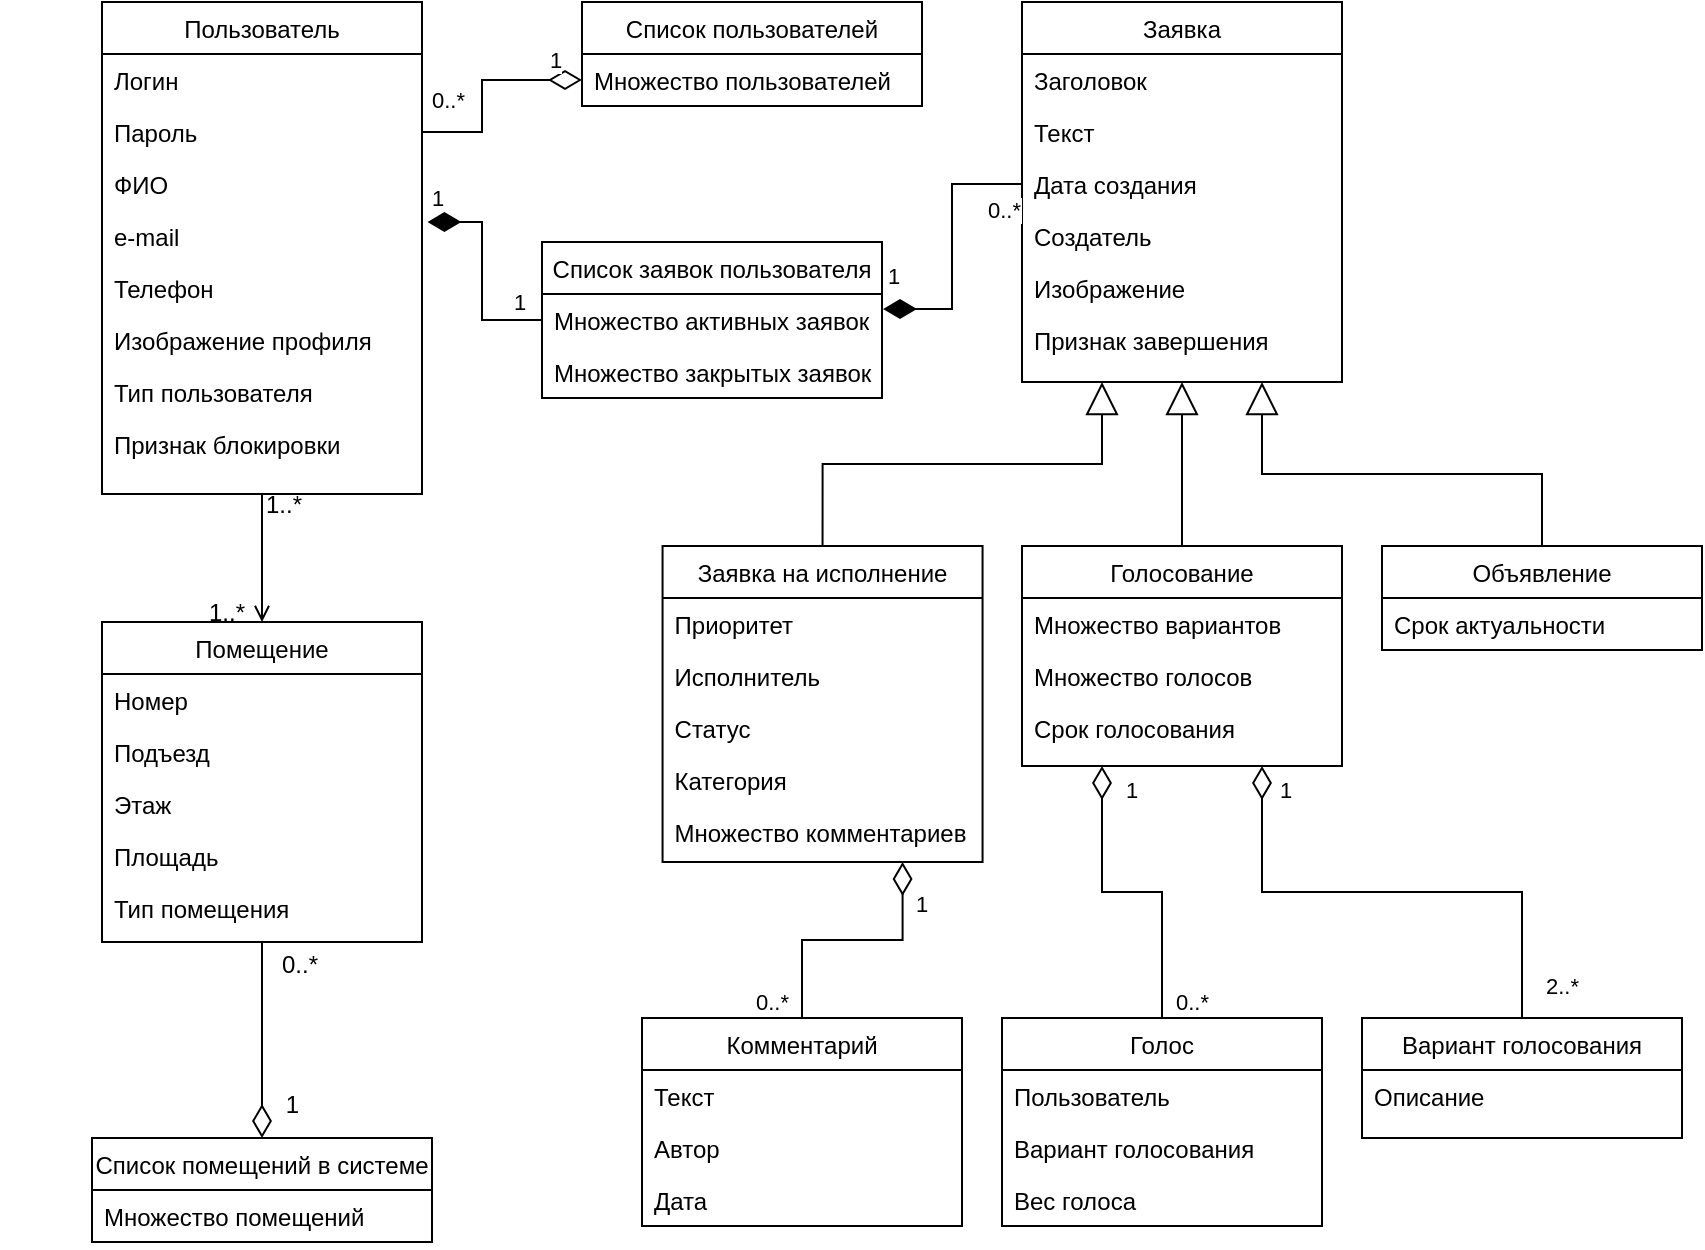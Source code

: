 <mxfile version="15.5.9" type="device"><diagram id="C5RBs43oDa-KdzZeNtuy" name="Page-1"><mxGraphModel dx="1038" dy="537" grid="1" gridSize="10" guides="1" tooltips="1" connect="1" arrows="1" fold="1" page="1" pageScale="1" pageWidth="827" pageHeight="1169" math="0" shadow="0"><root><mxCell id="WIyWlLk6GJQsqaUBKTNV-0"/><mxCell id="WIyWlLk6GJQsqaUBKTNV-1" parent="WIyWlLk6GJQsqaUBKTNV-0"/><mxCell id="zkfFHV4jXpPFQw0GAbJ--0" value="Пользователь" style="swimlane;fontStyle=0;align=center;verticalAlign=top;childLayout=stackLayout;horizontal=1;startSize=26;horizontalStack=0;resizeParent=1;resizeLast=0;collapsible=1;marginBottom=0;rounded=0;shadow=0;strokeWidth=1;" parent="WIyWlLk6GJQsqaUBKTNV-1" vertex="1"><mxGeometry x="220" y="90" width="160" height="246" as="geometry"><mxRectangle x="230" y="140" width="160" height="26" as="alternateBounds"/></mxGeometry></mxCell><mxCell id="zkfFHV4jXpPFQw0GAbJ--1" value="Логин" style="text;align=left;verticalAlign=top;spacingLeft=4;spacingRight=4;overflow=hidden;rotatable=0;points=[[0,0.5],[1,0.5]];portConstraint=eastwest;" parent="zkfFHV4jXpPFQw0GAbJ--0" vertex="1"><mxGeometry y="26" width="160" height="26" as="geometry"/></mxCell><mxCell id="zkfFHV4jXpPFQw0GAbJ--2" value="Пароль" style="text;align=left;verticalAlign=top;spacingLeft=4;spacingRight=4;overflow=hidden;rotatable=0;points=[[0,0.5],[1,0.5]];portConstraint=eastwest;rounded=0;shadow=0;html=0;" parent="zkfFHV4jXpPFQw0GAbJ--0" vertex="1"><mxGeometry y="52" width="160" height="26" as="geometry"/></mxCell><mxCell id="zkfFHV4jXpPFQw0GAbJ--3" value="ФИО" style="text;align=left;verticalAlign=top;spacingLeft=4;spacingRight=4;overflow=hidden;rotatable=0;points=[[0,0.5],[1,0.5]];portConstraint=eastwest;rounded=0;shadow=0;html=0;" parent="zkfFHV4jXpPFQw0GAbJ--0" vertex="1"><mxGeometry y="78" width="160" height="26" as="geometry"/></mxCell><mxCell id="PWEfcePKDjto7k3oHJlc-5" value="e-mail" style="text;align=left;verticalAlign=top;spacingLeft=4;spacingRight=4;overflow=hidden;rotatable=0;points=[[0,0.5],[1,0.5]];portConstraint=eastwest;rounded=0;shadow=0;html=0;" parent="zkfFHV4jXpPFQw0GAbJ--0" vertex="1"><mxGeometry y="104" width="160" height="26" as="geometry"/></mxCell><mxCell id="PWEfcePKDjto7k3oHJlc-6" value="Телефон" style="text;align=left;verticalAlign=top;spacingLeft=4;spacingRight=4;overflow=hidden;rotatable=0;points=[[0,0.5],[1,0.5]];portConstraint=eastwest;rounded=0;shadow=0;html=0;" parent="zkfFHV4jXpPFQw0GAbJ--0" vertex="1"><mxGeometry y="130" width="160" height="26" as="geometry"/></mxCell><mxCell id="PWEfcePKDjto7k3oHJlc-7" value="Изображение профиля" style="text;align=left;verticalAlign=top;spacingLeft=4;spacingRight=4;overflow=hidden;rotatable=0;points=[[0,0.5],[1,0.5]];portConstraint=eastwest;rounded=0;shadow=0;html=0;" parent="zkfFHV4jXpPFQw0GAbJ--0" vertex="1"><mxGeometry y="156" width="160" height="26" as="geometry"/></mxCell><mxCell id="PWEfcePKDjto7k3oHJlc-8" value="Тип пользователя" style="text;align=left;verticalAlign=top;spacingLeft=4;spacingRight=4;overflow=hidden;rotatable=0;points=[[0,0.5],[1,0.5]];portConstraint=eastwest;rounded=0;shadow=0;html=0;" parent="zkfFHV4jXpPFQw0GAbJ--0" vertex="1"><mxGeometry y="182" width="160" height="26" as="geometry"/></mxCell><mxCell id="YcxK1FXCp1I12a0cblu3-1" value="Признак блокировки" style="text;align=left;verticalAlign=top;spacingLeft=4;spacingRight=4;overflow=hidden;rotatable=0;points=[[0,0.5],[1,0.5]];portConstraint=eastwest;rounded=0;shadow=0;html=0;" parent="zkfFHV4jXpPFQw0GAbJ--0" vertex="1"><mxGeometry y="208" width="160" height="26" as="geometry"/></mxCell><mxCell id="zkfFHV4jXpPFQw0GAbJ--17" value="Помещение" style="swimlane;fontStyle=0;align=center;verticalAlign=top;childLayout=stackLayout;horizontal=1;startSize=26;horizontalStack=0;resizeParent=1;resizeLast=0;collapsible=1;marginBottom=0;rounded=0;shadow=0;strokeWidth=1;" parent="WIyWlLk6GJQsqaUBKTNV-1" vertex="1"><mxGeometry x="220" y="400" width="160" height="160" as="geometry"><mxRectangle x="550" y="140" width="160" height="26" as="alternateBounds"/></mxGeometry></mxCell><mxCell id="zkfFHV4jXpPFQw0GAbJ--18" value="Номер" style="text;align=left;verticalAlign=top;spacingLeft=4;spacingRight=4;overflow=hidden;rotatable=0;points=[[0,0.5],[1,0.5]];portConstraint=eastwest;" parent="zkfFHV4jXpPFQw0GAbJ--17" vertex="1"><mxGeometry y="26" width="160" height="26" as="geometry"/></mxCell><mxCell id="PWEfcePKDjto7k3oHJlc-2" value="Подъезд" style="text;align=left;verticalAlign=top;spacingLeft=4;spacingRight=4;overflow=hidden;rotatable=0;points=[[0,0.5],[1,0.5]];portConstraint=eastwest;" parent="zkfFHV4jXpPFQw0GAbJ--17" vertex="1"><mxGeometry y="52" width="160" height="26" as="geometry"/></mxCell><mxCell id="zkfFHV4jXpPFQw0GAbJ--19" value="Этаж" style="text;align=left;verticalAlign=top;spacingLeft=4;spacingRight=4;overflow=hidden;rotatable=0;points=[[0,0.5],[1,0.5]];portConstraint=eastwest;rounded=0;shadow=0;html=0;" parent="zkfFHV4jXpPFQw0GAbJ--17" vertex="1"><mxGeometry y="78" width="160" height="26" as="geometry"/></mxCell><mxCell id="zkfFHV4jXpPFQw0GAbJ--20" value="Площадь" style="text;align=left;verticalAlign=top;spacingLeft=4;spacingRight=4;overflow=hidden;rotatable=0;points=[[0,0.5],[1,0.5]];portConstraint=eastwest;rounded=0;shadow=0;html=0;" parent="zkfFHV4jXpPFQw0GAbJ--17" vertex="1"><mxGeometry y="104" width="160" height="26" as="geometry"/></mxCell><mxCell id="zkfFHV4jXpPFQw0GAbJ--21" value="Тип помещения" style="text;align=left;verticalAlign=top;spacingLeft=4;spacingRight=4;overflow=hidden;rotatable=0;points=[[0,0.5],[1,0.5]];portConstraint=eastwest;rounded=0;shadow=0;html=0;" parent="zkfFHV4jXpPFQw0GAbJ--17" vertex="1"><mxGeometry y="130" width="160" height="26" as="geometry"/></mxCell><mxCell id="zkfFHV4jXpPFQw0GAbJ--26" value="" style="endArrow=open;shadow=0;strokeWidth=1;rounded=0;endFill=1;edgeStyle=elbowEdgeStyle;elbow=vertical;" parent="WIyWlLk6GJQsqaUBKTNV-1" source="zkfFHV4jXpPFQw0GAbJ--0" target="zkfFHV4jXpPFQw0GAbJ--17" edge="1"><mxGeometry x="0.5" y="41" relative="1" as="geometry"><mxPoint x="380" y="192" as="sourcePoint"/><mxPoint x="540" y="192" as="targetPoint"/><mxPoint x="-40" y="32" as="offset"/></mxGeometry></mxCell><mxCell id="zkfFHV4jXpPFQw0GAbJ--27" value="1..*" style="resizable=0;align=left;verticalAlign=bottom;labelBackgroundColor=none;fontSize=12;" parent="zkfFHV4jXpPFQw0GAbJ--26" connectable="0" vertex="1"><mxGeometry x="-1" relative="1" as="geometry"><mxPoint y="14" as="offset"/></mxGeometry></mxCell><mxCell id="zkfFHV4jXpPFQw0GAbJ--28" value="1..*" style="resizable=0;align=right;verticalAlign=bottom;labelBackgroundColor=none;fontSize=12;" parent="zkfFHV4jXpPFQw0GAbJ--26" connectable="0" vertex="1"><mxGeometry x="1" relative="1" as="geometry"><mxPoint x="-7" y="4" as="offset"/></mxGeometry></mxCell><mxCell id="PWEfcePKDjto7k3oHJlc-9" value="Заявка" style="swimlane;fontStyle=0;align=center;verticalAlign=top;childLayout=stackLayout;horizontal=1;startSize=26;horizontalStack=0;resizeParent=1;resizeLast=0;collapsible=1;marginBottom=0;rounded=0;shadow=0;strokeWidth=1;" parent="WIyWlLk6GJQsqaUBKTNV-1" vertex="1"><mxGeometry x="680" y="90" width="160" height="190" as="geometry"><mxRectangle x="230" y="140" width="160" height="26" as="alternateBounds"/></mxGeometry></mxCell><mxCell id="PWEfcePKDjto7k3oHJlc-10" value="Заголовок" style="text;align=left;verticalAlign=top;spacingLeft=4;spacingRight=4;overflow=hidden;rotatable=0;points=[[0,0.5],[1,0.5]];portConstraint=eastwest;" parent="PWEfcePKDjto7k3oHJlc-9" vertex="1"><mxGeometry y="26" width="160" height="26" as="geometry"/></mxCell><mxCell id="PWEfcePKDjto7k3oHJlc-11" value="Текст" style="text;align=left;verticalAlign=top;spacingLeft=4;spacingRight=4;overflow=hidden;rotatable=0;points=[[0,0.5],[1,0.5]];portConstraint=eastwest;rounded=0;shadow=0;html=0;" parent="PWEfcePKDjto7k3oHJlc-9" vertex="1"><mxGeometry y="52" width="160" height="26" as="geometry"/></mxCell><mxCell id="PWEfcePKDjto7k3oHJlc-12" value="Дата создания" style="text;align=left;verticalAlign=top;spacingLeft=4;spacingRight=4;overflow=hidden;rotatable=0;points=[[0,0.5],[1,0.5]];portConstraint=eastwest;rounded=0;shadow=0;html=0;" parent="PWEfcePKDjto7k3oHJlc-9" vertex="1"><mxGeometry y="78" width="160" height="26" as="geometry"/></mxCell><mxCell id="PWEfcePKDjto7k3oHJlc-14" value="Создатель" style="text;align=left;verticalAlign=top;spacingLeft=4;spacingRight=4;overflow=hidden;rotatable=0;points=[[0,0.5],[1,0.5]];portConstraint=eastwest;rounded=0;shadow=0;html=0;" parent="PWEfcePKDjto7k3oHJlc-9" vertex="1"><mxGeometry y="104" width="160" height="26" as="geometry"/></mxCell><mxCell id="PWEfcePKDjto7k3oHJlc-95" value="Изображение" style="text;align=left;verticalAlign=top;spacingLeft=4;spacingRight=4;overflow=hidden;rotatable=0;points=[[0,0.5],[1,0.5]];portConstraint=eastwest;rounded=0;shadow=0;html=0;" parent="PWEfcePKDjto7k3oHJlc-9" vertex="1"><mxGeometry y="130" width="160" height="26" as="geometry"/></mxCell><mxCell id="PWEfcePKDjto7k3oHJlc-69" value="Признак завершения" style="text;align=left;verticalAlign=top;spacingLeft=4;spacingRight=4;overflow=hidden;rotatable=0;points=[[0,0.5],[1,0.5]];portConstraint=eastwest;rounded=0;shadow=0;html=0;" parent="PWEfcePKDjto7k3oHJlc-9" vertex="1"><mxGeometry y="156" width="160" height="26" as="geometry"/></mxCell><mxCell id="PWEfcePKDjto7k3oHJlc-20" value="Список заявок пользователя" style="swimlane;fontStyle=0;childLayout=stackLayout;horizontal=1;startSize=26;fillColor=none;horizontalStack=0;resizeParent=1;resizeParentMax=0;resizeLast=0;collapsible=1;marginBottom=0;" parent="WIyWlLk6GJQsqaUBKTNV-1" vertex="1"><mxGeometry x="440" y="210" width="170" height="78" as="geometry"/></mxCell><mxCell id="PWEfcePKDjto7k3oHJlc-21" value="Множество активных заявок" style="text;strokeColor=none;fillColor=none;align=left;verticalAlign=top;spacingLeft=4;spacingRight=4;overflow=hidden;rotatable=0;points=[[0,0.5],[1,0.5]];portConstraint=eastwest;" parent="PWEfcePKDjto7k3oHJlc-20" vertex="1"><mxGeometry y="26" width="170" height="26" as="geometry"/></mxCell><mxCell id="YcxK1FXCp1I12a0cblu3-0" value="Множество закрытых заявок" style="text;strokeColor=none;fillColor=none;align=left;verticalAlign=top;spacingLeft=4;spacingRight=4;overflow=hidden;rotatable=0;points=[[0,0.5],[1,0.5]];portConstraint=eastwest;" parent="PWEfcePKDjto7k3oHJlc-20" vertex="1"><mxGeometry y="52" width="170" height="26" as="geometry"/></mxCell><mxCell id="PWEfcePKDjto7k3oHJlc-19" value="1" style="endArrow=none;html=1;endSize=12;startArrow=diamondThin;startSize=14;startFill=1;edgeStyle=orthogonalEdgeStyle;align=left;verticalAlign=bottom;rounded=0;exitX=1.017;exitY=0.231;exitDx=0;exitDy=0;exitPerimeter=0;endFill=0;" parent="WIyWlLk6GJQsqaUBKTNV-1" source="PWEfcePKDjto7k3oHJlc-5" target="PWEfcePKDjto7k3oHJlc-21" edge="1"><mxGeometry x="-1" y="3" relative="1" as="geometry"><mxPoint x="380" y="130" as="sourcePoint"/><mxPoint x="540" y="130" as="targetPoint"/></mxGeometry></mxCell><mxCell id="PWEfcePKDjto7k3oHJlc-28" value="" style="endArrow=none;endFill=0;html=1;edgeStyle=orthogonalEdgeStyle;align=left;verticalAlign=top;rounded=0;entryX=0;entryY=0.5;entryDx=0;entryDy=0;exitX=1.003;exitY=0.289;exitDx=0;exitDy=0;exitPerimeter=0;startArrow=diamondThin;startFill=1;startSize=14;" parent="WIyWlLk6GJQsqaUBKTNV-1" source="PWEfcePKDjto7k3oHJlc-21" target="PWEfcePKDjto7k3oHJlc-12" edge="1"><mxGeometry x="-1" relative="1" as="geometry"><mxPoint x="480" y="260" as="sourcePoint"/><mxPoint x="675.52" y="226.236" as="targetPoint"/></mxGeometry></mxCell><mxCell id="PWEfcePKDjto7k3oHJlc-29" value="1" style="edgeLabel;resizable=0;html=1;align=left;verticalAlign=bottom;" parent="PWEfcePKDjto7k3oHJlc-28" connectable="0" vertex="1"><mxGeometry x="-1" relative="1" as="geometry"><mxPoint y="-8" as="offset"/></mxGeometry></mxCell><mxCell id="PWEfcePKDjto7k3oHJlc-30" value="0..*" style="edgeLabel;resizable=0;html=1;align=left;verticalAlign=bottom;" parent="WIyWlLk6GJQsqaUBKTNV-1" connectable="0" vertex="1"><mxGeometry x="660" y="185" as="geometry"><mxPoint x="1" y="17" as="offset"/></mxGeometry></mxCell><mxCell id="PWEfcePKDjto7k3oHJlc-31" value="1" style="edgeLabel;resizable=0;html=1;align=left;verticalAlign=bottom;" parent="WIyWlLk6GJQsqaUBKTNV-1" connectable="0" vertex="1"><mxGeometry x="460" y="249" as="geometry"><mxPoint x="-36" y="-1" as="offset"/></mxGeometry></mxCell><mxCell id="PWEfcePKDjto7k3oHJlc-40" value="Заявка на исполнение" style="swimlane;fontStyle=0;align=center;verticalAlign=top;childLayout=stackLayout;horizontal=1;startSize=26;horizontalStack=0;resizeParent=1;resizeLast=0;collapsible=1;marginBottom=0;rounded=0;shadow=0;strokeWidth=1;" parent="WIyWlLk6GJQsqaUBKTNV-1" vertex="1"><mxGeometry x="500.28" y="362" width="160" height="158" as="geometry"><mxRectangle x="230" y="140" width="160" height="26" as="alternateBounds"/></mxGeometry></mxCell><mxCell id="PWEfcePKDjto7k3oHJlc-44" value="Приоритет" style="text;align=left;verticalAlign=top;spacingLeft=4;spacingRight=4;overflow=hidden;rotatable=0;points=[[0,0.5],[1,0.5]];portConstraint=eastwest;rounded=0;shadow=0;html=0;" parent="PWEfcePKDjto7k3oHJlc-40" vertex="1"><mxGeometry y="26" width="160" height="26" as="geometry"/></mxCell><mxCell id="PWEfcePKDjto7k3oHJlc-46" value="Исполнитель" style="text;align=left;verticalAlign=top;spacingLeft=4;spacingRight=4;overflow=hidden;rotatable=0;points=[[0,0.5],[1,0.5]];portConstraint=eastwest;rounded=0;shadow=0;html=0;" parent="PWEfcePKDjto7k3oHJlc-40" vertex="1"><mxGeometry y="52" width="160" height="26" as="geometry"/></mxCell><mxCell id="PWEfcePKDjto7k3oHJlc-47" value="Статус" style="text;align=left;verticalAlign=top;spacingLeft=4;spacingRight=4;overflow=hidden;rotatable=0;points=[[0,0.5],[1,0.5]];portConstraint=eastwest;rounded=0;shadow=0;html=0;" parent="PWEfcePKDjto7k3oHJlc-40" vertex="1"><mxGeometry y="78" width="160" height="26" as="geometry"/></mxCell><mxCell id="PWEfcePKDjto7k3oHJlc-70" value="Категория" style="text;align=left;verticalAlign=top;spacingLeft=4;spacingRight=4;overflow=hidden;rotatable=0;points=[[0,0.5],[1,0.5]];portConstraint=eastwest;rounded=0;shadow=0;html=0;" parent="PWEfcePKDjto7k3oHJlc-40" vertex="1"><mxGeometry y="104" width="160" height="26" as="geometry"/></mxCell><mxCell id="YcxK1FXCp1I12a0cblu3-2" value="Множество комментариев" style="text;align=left;verticalAlign=top;spacingLeft=4;spacingRight=4;overflow=hidden;rotatable=0;points=[[0,0.5],[1,0.5]];portConstraint=eastwest;rounded=0;shadow=0;html=0;" parent="PWEfcePKDjto7k3oHJlc-40" vertex="1"><mxGeometry y="130" width="160" height="26" as="geometry"/></mxCell><mxCell id="PWEfcePKDjto7k3oHJlc-65" style="edgeStyle=orthogonalEdgeStyle;rounded=0;orthogonalLoop=1;jettySize=auto;html=1;exitX=0.5;exitY=0;exitDx=0;exitDy=0;entryX=0.5;entryY=1;entryDx=0;entryDy=0;startArrow=none;startFill=0;endArrow=block;endFill=0;startSize=14;endSize=14;" parent="WIyWlLk6GJQsqaUBKTNV-1" source="PWEfcePKDjto7k3oHJlc-48" target="PWEfcePKDjto7k3oHJlc-9" edge="1"><mxGeometry relative="1" as="geometry"/></mxCell><mxCell id="PWEfcePKDjto7k3oHJlc-48" value="Голосование" style="swimlane;fontStyle=0;align=center;verticalAlign=top;childLayout=stackLayout;horizontal=1;startSize=26;horizontalStack=0;resizeParent=1;resizeLast=0;collapsible=1;marginBottom=0;rounded=0;shadow=0;strokeWidth=1;" parent="WIyWlLk6GJQsqaUBKTNV-1" vertex="1"><mxGeometry x="680" y="362" width="160" height="110" as="geometry"><mxRectangle x="230" y="140" width="160" height="26" as="alternateBounds"/></mxGeometry></mxCell><mxCell id="PWEfcePKDjto7k3oHJlc-49" value="Множество вариантов" style="text;align=left;verticalAlign=top;spacingLeft=4;spacingRight=4;overflow=hidden;rotatable=0;points=[[0,0.5],[1,0.5]];portConstraint=eastwest;" parent="PWEfcePKDjto7k3oHJlc-48" vertex="1"><mxGeometry y="26" width="160" height="26" as="geometry"/></mxCell><mxCell id="PWEfcePKDjto7k3oHJlc-68" value="Множество голосов" style="text;align=left;verticalAlign=top;spacingLeft=4;spacingRight=4;overflow=hidden;rotatable=0;points=[[0,0.5],[1,0.5]];portConstraint=eastwest;" parent="PWEfcePKDjto7k3oHJlc-48" vertex="1"><mxGeometry y="52" width="160" height="26" as="geometry"/></mxCell><mxCell id="PWEfcePKDjto7k3oHJlc-67" value="Срок голосования" style="text;align=left;verticalAlign=top;spacingLeft=4;spacingRight=4;overflow=hidden;rotatable=0;points=[[0,0.5],[1,0.5]];portConstraint=eastwest;rounded=0;shadow=0;html=0;" parent="PWEfcePKDjto7k3oHJlc-48" vertex="1"><mxGeometry y="78" width="160" height="26" as="geometry"/></mxCell><mxCell id="PWEfcePKDjto7k3oHJlc-66" style="edgeStyle=orthogonalEdgeStyle;rounded=0;orthogonalLoop=1;jettySize=auto;html=1;exitX=0.5;exitY=0;exitDx=0;exitDy=0;entryX=0.75;entryY=1;entryDx=0;entryDy=0;startArrow=none;startFill=0;endArrow=block;endFill=0;startSize=14;endSize=14;" parent="WIyWlLk6GJQsqaUBKTNV-1" source="PWEfcePKDjto7k3oHJlc-56" target="PWEfcePKDjto7k3oHJlc-9" edge="1"><mxGeometry relative="1" as="geometry"/></mxCell><mxCell id="PWEfcePKDjto7k3oHJlc-56" value="Объявление" style="swimlane;fontStyle=0;align=center;verticalAlign=top;childLayout=stackLayout;horizontal=1;startSize=26;horizontalStack=0;resizeParent=1;resizeLast=0;collapsible=1;marginBottom=0;rounded=0;shadow=0;strokeWidth=1;" parent="WIyWlLk6GJQsqaUBKTNV-1" vertex="1"><mxGeometry x="860" y="362" width="160" height="52" as="geometry"><mxRectangle x="230" y="140" width="160" height="26" as="alternateBounds"/></mxGeometry></mxCell><mxCell id="PWEfcePKDjto7k3oHJlc-58" value="Срок актуальности" style="text;align=left;verticalAlign=top;spacingLeft=4;spacingRight=4;overflow=hidden;rotatable=0;points=[[0,0.5],[1,0.5]];portConstraint=eastwest;rounded=0;shadow=0;html=0;" parent="PWEfcePKDjto7k3oHJlc-56" vertex="1"><mxGeometry y="26" width="160" height="26" as="geometry"/></mxCell><mxCell id="PWEfcePKDjto7k3oHJlc-64" value="" style="endArrow=block;endSize=14;endFill=0;html=1;rounded=0;entryX=0.25;entryY=1;entryDx=0;entryDy=0;edgeStyle=orthogonalEdgeStyle;exitX=0.5;exitY=0;exitDx=0;exitDy=0;" parent="WIyWlLk6GJQsqaUBKTNV-1" source="PWEfcePKDjto7k3oHJlc-40" target="PWEfcePKDjto7k3oHJlc-9" edge="1"><mxGeometry width="160" relative="1" as="geometry"><mxPoint x="530" y="450" as="sourcePoint"/><mxPoint x="690" y="450" as="targetPoint"/></mxGeometry></mxCell><mxCell id="PWEfcePKDjto7k3oHJlc-71" value="Комментарий" style="swimlane;fontStyle=0;align=center;verticalAlign=top;childLayout=stackLayout;horizontal=1;startSize=26;horizontalStack=0;resizeParent=1;resizeLast=0;collapsible=1;marginBottom=0;rounded=0;shadow=0;strokeWidth=1;" parent="WIyWlLk6GJQsqaUBKTNV-1" vertex="1"><mxGeometry x="490" y="598" width="160" height="104" as="geometry"><mxRectangle x="230" y="140" width="160" height="26" as="alternateBounds"/></mxGeometry></mxCell><mxCell id="PWEfcePKDjto7k3oHJlc-72" value="Текст" style="text;align=left;verticalAlign=top;spacingLeft=4;spacingRight=4;overflow=hidden;rotatable=0;points=[[0,0.5],[1,0.5]];portConstraint=eastwest;rounded=0;shadow=0;html=0;" parent="PWEfcePKDjto7k3oHJlc-71" vertex="1"><mxGeometry y="26" width="160" height="26" as="geometry"/></mxCell><mxCell id="PWEfcePKDjto7k3oHJlc-73" value="Автор" style="text;align=left;verticalAlign=top;spacingLeft=4;spacingRight=4;overflow=hidden;rotatable=0;points=[[0,0.5],[1,0.5]];portConstraint=eastwest;rounded=0;shadow=0;html=0;" parent="PWEfcePKDjto7k3oHJlc-71" vertex="1"><mxGeometry y="52" width="160" height="26" as="geometry"/></mxCell><mxCell id="PWEfcePKDjto7k3oHJlc-74" value="Дата" style="text;align=left;verticalAlign=top;spacingLeft=4;spacingRight=4;overflow=hidden;rotatable=0;points=[[0,0.5],[1,0.5]];portConstraint=eastwest;rounded=0;shadow=0;html=0;" parent="PWEfcePKDjto7k3oHJlc-71" vertex="1"><mxGeometry y="78" width="160" height="26" as="geometry"/></mxCell><mxCell id="PWEfcePKDjto7k3oHJlc-76" value="Голос" style="swimlane;fontStyle=0;align=center;verticalAlign=top;childLayout=stackLayout;horizontal=1;startSize=26;horizontalStack=0;resizeParent=1;resizeLast=0;collapsible=1;marginBottom=0;rounded=0;shadow=0;strokeWidth=1;" parent="WIyWlLk6GJQsqaUBKTNV-1" vertex="1"><mxGeometry x="670" y="598" width="160" height="104" as="geometry"><mxRectangle x="230" y="140" width="160" height="26" as="alternateBounds"/></mxGeometry></mxCell><mxCell id="PWEfcePKDjto7k3oHJlc-77" value="Пользователь" style="text;align=left;verticalAlign=top;spacingLeft=4;spacingRight=4;overflow=hidden;rotatable=0;points=[[0,0.5],[1,0.5]];portConstraint=eastwest;rounded=0;shadow=0;html=0;" parent="PWEfcePKDjto7k3oHJlc-76" vertex="1"><mxGeometry y="26" width="160" height="26" as="geometry"/></mxCell><mxCell id="PWEfcePKDjto7k3oHJlc-78" value="Вариант голосования" style="text;align=left;verticalAlign=top;spacingLeft=4;spacingRight=4;overflow=hidden;rotatable=0;points=[[0,0.5],[1,0.5]];portConstraint=eastwest;rounded=0;shadow=0;html=0;" parent="PWEfcePKDjto7k3oHJlc-76" vertex="1"><mxGeometry y="52" width="160" height="26" as="geometry"/></mxCell><mxCell id="PWEfcePKDjto7k3oHJlc-79" value="Вес голоса" style="text;align=left;verticalAlign=top;spacingLeft=4;spacingRight=4;overflow=hidden;rotatable=0;points=[[0,0.5],[1,0.5]];portConstraint=eastwest;rounded=0;shadow=0;html=0;" parent="PWEfcePKDjto7k3oHJlc-76" vertex="1"><mxGeometry y="78" width="160" height="26" as="geometry"/></mxCell><mxCell id="PWEfcePKDjto7k3oHJlc-80" value="Вариант голосования" style="swimlane;fontStyle=0;align=center;verticalAlign=top;childLayout=stackLayout;horizontal=1;startSize=26;horizontalStack=0;resizeParent=1;resizeLast=0;collapsible=1;marginBottom=0;rounded=0;shadow=0;strokeWidth=1;" parent="WIyWlLk6GJQsqaUBKTNV-1" vertex="1"><mxGeometry x="850" y="598" width="160" height="60" as="geometry"><mxRectangle x="230" y="140" width="160" height="26" as="alternateBounds"/></mxGeometry></mxCell><mxCell id="PWEfcePKDjto7k3oHJlc-81" value="Описание" style="text;align=left;verticalAlign=top;spacingLeft=4;spacingRight=4;overflow=hidden;rotatable=0;points=[[0,0.5],[1,0.5]];portConstraint=eastwest;rounded=0;shadow=0;html=0;" parent="PWEfcePKDjto7k3oHJlc-80" vertex="1"><mxGeometry y="26" width="160" height="24" as="geometry"/></mxCell><mxCell id="PWEfcePKDjto7k3oHJlc-84" value="" style="endArrow=none;endFill=0;html=1;edgeStyle=orthogonalEdgeStyle;align=left;verticalAlign=top;rounded=0;entryX=0.5;entryY=0;entryDx=0;entryDy=0;startArrow=diamondThin;startFill=0;startSize=14;exitX=0.75;exitY=1;exitDx=0;exitDy=0;" parent="WIyWlLk6GJQsqaUBKTNV-1" source="PWEfcePKDjto7k3oHJlc-40" target="PWEfcePKDjto7k3oHJlc-71" edge="1"><mxGeometry x="-1" relative="1" as="geometry"><mxPoint x="566" y="520" as="sourcePoint"/><mxPoint x="690" y="221" as="targetPoint"/></mxGeometry></mxCell><mxCell id="PWEfcePKDjto7k3oHJlc-85" value="1" style="edgeLabel;resizable=0;html=1;align=left;verticalAlign=bottom;" parent="PWEfcePKDjto7k3oHJlc-84" connectable="0" vertex="1"><mxGeometry x="-1" relative="1" as="geometry"><mxPoint x="5" y="29" as="offset"/></mxGeometry></mxCell><mxCell id="PWEfcePKDjto7k3oHJlc-86" value="" style="endArrow=none;endFill=0;html=1;edgeStyle=orthogonalEdgeStyle;align=left;verticalAlign=top;rounded=0;entryX=0.5;entryY=0;entryDx=0;entryDy=0;exitX=0.25;exitY=1;exitDx=0;exitDy=0;startArrow=diamondThin;startFill=0;startSize=14;" parent="WIyWlLk6GJQsqaUBKTNV-1" source="PWEfcePKDjto7k3oHJlc-48" target="PWEfcePKDjto7k3oHJlc-76" edge="1"><mxGeometry x="-1" relative="1" as="geometry"><mxPoint x="575.28" y="580.702" as="sourcePoint"/><mxPoint x="490" y="720" as="targetPoint"/></mxGeometry></mxCell><mxCell id="PWEfcePKDjto7k3oHJlc-87" value="1" style="edgeLabel;resizable=0;html=1;align=left;verticalAlign=bottom;" parent="PWEfcePKDjto7k3oHJlc-86" connectable="0" vertex="1"><mxGeometry x="-1" relative="1" as="geometry"><mxPoint x="10" y="20" as="offset"/></mxGeometry></mxCell><mxCell id="PWEfcePKDjto7k3oHJlc-88" value="" style="endArrow=none;endFill=0;html=1;edgeStyle=orthogonalEdgeStyle;align=left;verticalAlign=top;rounded=0;entryX=0.5;entryY=0;entryDx=0;entryDy=0;startArrow=diamondThin;startFill=0;startSize=14;exitX=0.75;exitY=1;exitDx=0;exitDy=0;" parent="WIyWlLk6GJQsqaUBKTNV-1" source="PWEfcePKDjto7k3oHJlc-48" target="PWEfcePKDjto7k3oHJlc-80" edge="1"><mxGeometry x="-1" relative="1" as="geometry"><mxPoint x="820" y="590" as="sourcePoint"/><mxPoint x="500" y="730" as="targetPoint"/></mxGeometry></mxCell><mxCell id="PWEfcePKDjto7k3oHJlc-89" value="1" style="edgeLabel;resizable=0;html=1;align=left;verticalAlign=bottom;" parent="PWEfcePKDjto7k3oHJlc-88" connectable="0" vertex="1"><mxGeometry x="-1" relative="1" as="geometry"><mxPoint x="7" y="20" as="offset"/></mxGeometry></mxCell><mxCell id="PWEfcePKDjto7k3oHJlc-92" value="2..*" style="edgeLabel;resizable=0;html=1;align=left;verticalAlign=bottom;" parent="PWEfcePKDjto7k3oHJlc-88" connectable="0" vertex="1"><mxGeometry x="-1" relative="1" as="geometry"><mxPoint x="140" y="118" as="offset"/></mxGeometry></mxCell><mxCell id="PWEfcePKDjto7k3oHJlc-91" value="0..*" style="edgeLabel;resizable=0;html=1;align=left;verticalAlign=bottom;" parent="WIyWlLk6GJQsqaUBKTNV-1" connectable="0" vertex="1"><mxGeometry x="560" y="530.002" as="geometry"><mxPoint x="195" y="68" as="offset"/></mxGeometry></mxCell><mxCell id="PWEfcePKDjto7k3oHJlc-93" value="0..*" style="edgeLabel;resizable=0;html=1;align=left;verticalAlign=bottom;" parent="WIyWlLk6GJQsqaUBKTNV-1" connectable="0" vertex="1"><mxGeometry x="350" y="530.002" as="geometry"><mxPoint x="195" y="68" as="offset"/></mxGeometry></mxCell><mxCell id="S8c5o6tmN7giSxlRaCZQ-0" value="Список пользователей" style="swimlane;fontStyle=0;childLayout=stackLayout;horizontal=1;startSize=26;fillColor=none;horizontalStack=0;resizeParent=1;resizeParentMax=0;resizeLast=0;collapsible=1;marginBottom=0;" parent="WIyWlLk6GJQsqaUBKTNV-1" vertex="1"><mxGeometry x="460" y="90" width="170" height="52" as="geometry"/></mxCell><mxCell id="S8c5o6tmN7giSxlRaCZQ-1" value="Множество пользователей" style="text;strokeColor=none;fillColor=none;align=left;verticalAlign=top;spacingLeft=4;spacingRight=4;overflow=hidden;rotatable=0;points=[[0,0.5],[1,0.5]];portConstraint=eastwest;" parent="S8c5o6tmN7giSxlRaCZQ-0" vertex="1"><mxGeometry y="26" width="170" height="26" as="geometry"/></mxCell><mxCell id="S8c5o6tmN7giSxlRaCZQ-7" style="edgeStyle=orthogonalEdgeStyle;rounded=0;orthogonalLoop=1;jettySize=auto;html=1;exitX=1;exitY=0.5;exitDx=0;exitDy=0;entryX=0;entryY=0.5;entryDx=0;entryDy=0;endArrow=diamondThin;endFill=0;endSize=14;strokeColor=#000000;" parent="WIyWlLk6GJQsqaUBKTNV-1" source="zkfFHV4jXpPFQw0GAbJ--2" target="S8c5o6tmN7giSxlRaCZQ-1" edge="1"><mxGeometry relative="1" as="geometry"><Array as="points"><mxPoint x="410" y="155"/><mxPoint x="410" y="129"/></Array></mxGeometry></mxCell><mxCell id="S8c5o6tmN7giSxlRaCZQ-9" value="1" style="edgeLabel;resizable=0;html=1;align=left;verticalAlign=bottom;" parent="WIyWlLk6GJQsqaUBKTNV-1" connectable="0" vertex="1"><mxGeometry x="500.28" y="130" as="geometry"><mxPoint x="-58" y="-3" as="offset"/></mxGeometry></mxCell><mxCell id="S8c5o6tmN7giSxlRaCZQ-10" value="0..*" style="edgeLabel;resizable=0;html=1;align=left;verticalAlign=bottom;" parent="WIyWlLk6GJQsqaUBKTNV-1" connectable="0" vertex="1"><mxGeometry x="380" y="108" as="geometry"><mxPoint x="3" y="39" as="offset"/></mxGeometry></mxCell><mxCell id="S8c5o6tmN7giSxlRaCZQ-13" style="edgeStyle=orthogonalEdgeStyle;rounded=0;orthogonalLoop=1;jettySize=auto;html=1;exitX=0.5;exitY=0;exitDx=0;exitDy=0;startArrow=diamondThin;startFill=0;endArrow=none;endFill=0;endSize=14;strokeColor=#000000;startSize=14;" parent="WIyWlLk6GJQsqaUBKTNV-1" source="S8c5o6tmN7giSxlRaCZQ-11" edge="1"><mxGeometry relative="1" as="geometry"><mxPoint x="300" y="560" as="targetPoint"/><Array as="points"><mxPoint x="300" y="620"/><mxPoint x="300" y="620"/></Array></mxGeometry></mxCell><mxCell id="S8c5o6tmN7giSxlRaCZQ-11" value="Список помещений в системе" style="swimlane;fontStyle=0;childLayout=stackLayout;horizontal=1;startSize=26;fillColor=none;horizontalStack=0;resizeParent=1;resizeParentMax=0;resizeLast=0;collapsible=1;marginBottom=0;" parent="WIyWlLk6GJQsqaUBKTNV-1" vertex="1"><mxGeometry x="215" y="658" width="170" height="52" as="geometry"/></mxCell><mxCell id="S8c5o6tmN7giSxlRaCZQ-12" value="Множество помещений" style="text;strokeColor=none;fillColor=none;align=left;verticalAlign=top;spacingLeft=4;spacingRight=4;overflow=hidden;rotatable=0;points=[[0,0.5],[1,0.5]];portConstraint=eastwest;" parent="S8c5o6tmN7giSxlRaCZQ-11" vertex="1"><mxGeometry y="26" width="170" height="26" as="geometry"/></mxCell><mxCell id="S8c5o6tmN7giSxlRaCZQ-14" value="1" style="resizable=0;align=right;verticalAlign=bottom;labelBackgroundColor=none;fontSize=12;" parent="WIyWlLk6GJQsqaUBKTNV-1" connectable="0" vertex="1"><mxGeometry x="320" y="650" as="geometry"/></mxCell><mxCell id="S8c5o6tmN7giSxlRaCZQ-15" value="0..*" style="resizable=0;align=right;verticalAlign=bottom;labelBackgroundColor=none;fontSize=12;" parent="WIyWlLk6GJQsqaUBKTNV-1" connectable="0" vertex="1"><mxGeometry x="170" y="580" width="160" as="geometry"/></mxCell></root></mxGraphModel></diagram></mxfile>